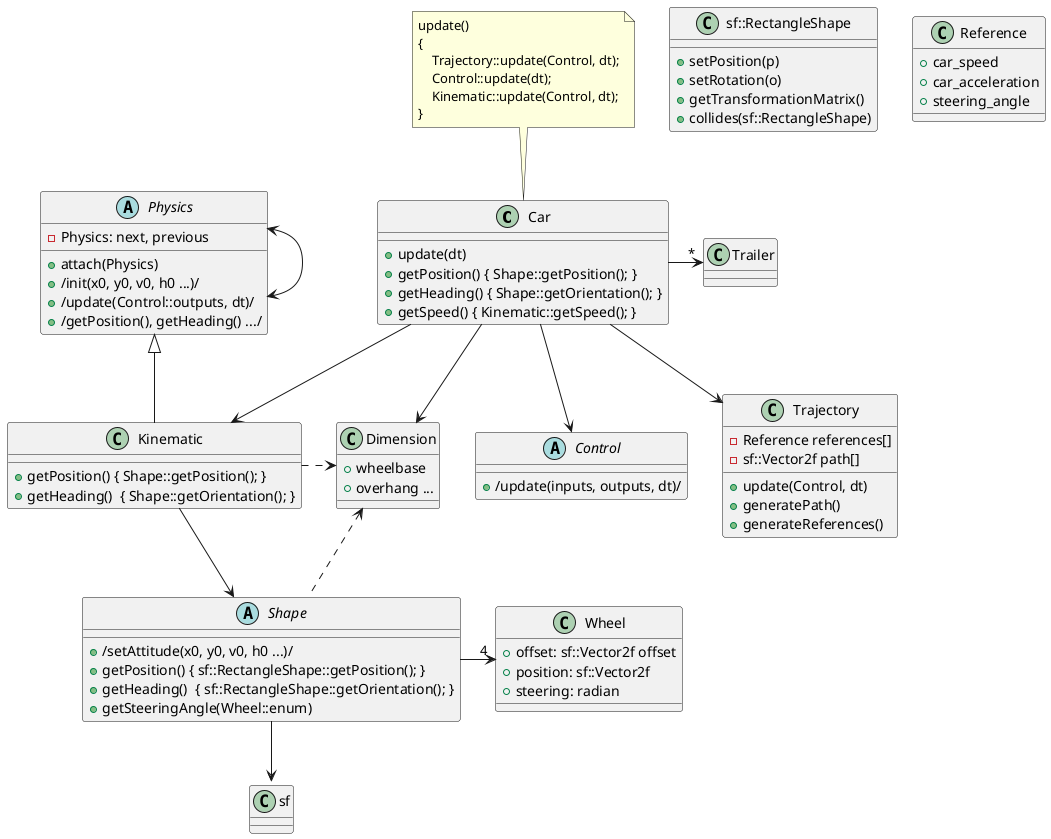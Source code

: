 @startuml

Car -> Dimension
Kinematic .> Dimension

abstract Physics
Physics <|-- Kinematic
Physics <-> Physics
Kinematic --> Shape
Dimension <.. Shape
Shape --> sf::RectangleShape
Shape -> "4" Wheel

Car --> Kinematic
Car -> "*" Trailer
Car --> Control
Car --> Trajectory

abstract class Physics
{
  + attach(Physics)
  + /init(x0, y0, v0, h0 ...)/
  + /update(Control::outputs, dt)/
  + /getPosition(), getHeading() .../
  - Physics: next, previous
}

abstract class Control
{
  +  /update(inputs, outputs, dt)/
}

abstract class Shape
{
  + /setAttitude(x0, y0, v0, h0 ...)/
  + getPosition() { sf::RectangleShape::getPosition(); }
  + getHeading()  { sf::RectangleShape::getOrientation(); }
  + getSteeringAngle(Wheel::enum)
}

class sf::RectangleShape
{
  + setPosition(p)
  + setRotation(o)
  + getTransformationMatrix()
  + collides(sf::RectangleShape)
}

class Car
{
  + update(dt)
  + getPosition() { Shape::getPosition(); }
  + getHeading() { Shape::getOrientation(); }
  + getSpeed() { Kinematic::getSpeed(); }
}

note top of Car : update()\n{\n    Trajectory::update(Control, dt);\n    Control::update(dt);\n    Kinematic::update(Control, dt);\n}

class Trajectory
{
  + update(Control, dt)
  + generatePath()
  + generateReferences()
  - Reference references[]
  - sf::Vector2f path[]
}

class Reference
{
  + car_speed
  + car_acceleration
  + steering_angle
}

class Wheel
{
  + offset: sf::Vector2f offset
  + position: sf::Vector2f
  + steering: radian
}

class Dimension
{
  + wheelbase
  + overhang ...
}

class Kinematic
{
  + getPosition() { Shape::getPosition(); }
  + getHeading()  { Shape::getOrientation(); }
}
@enduml

